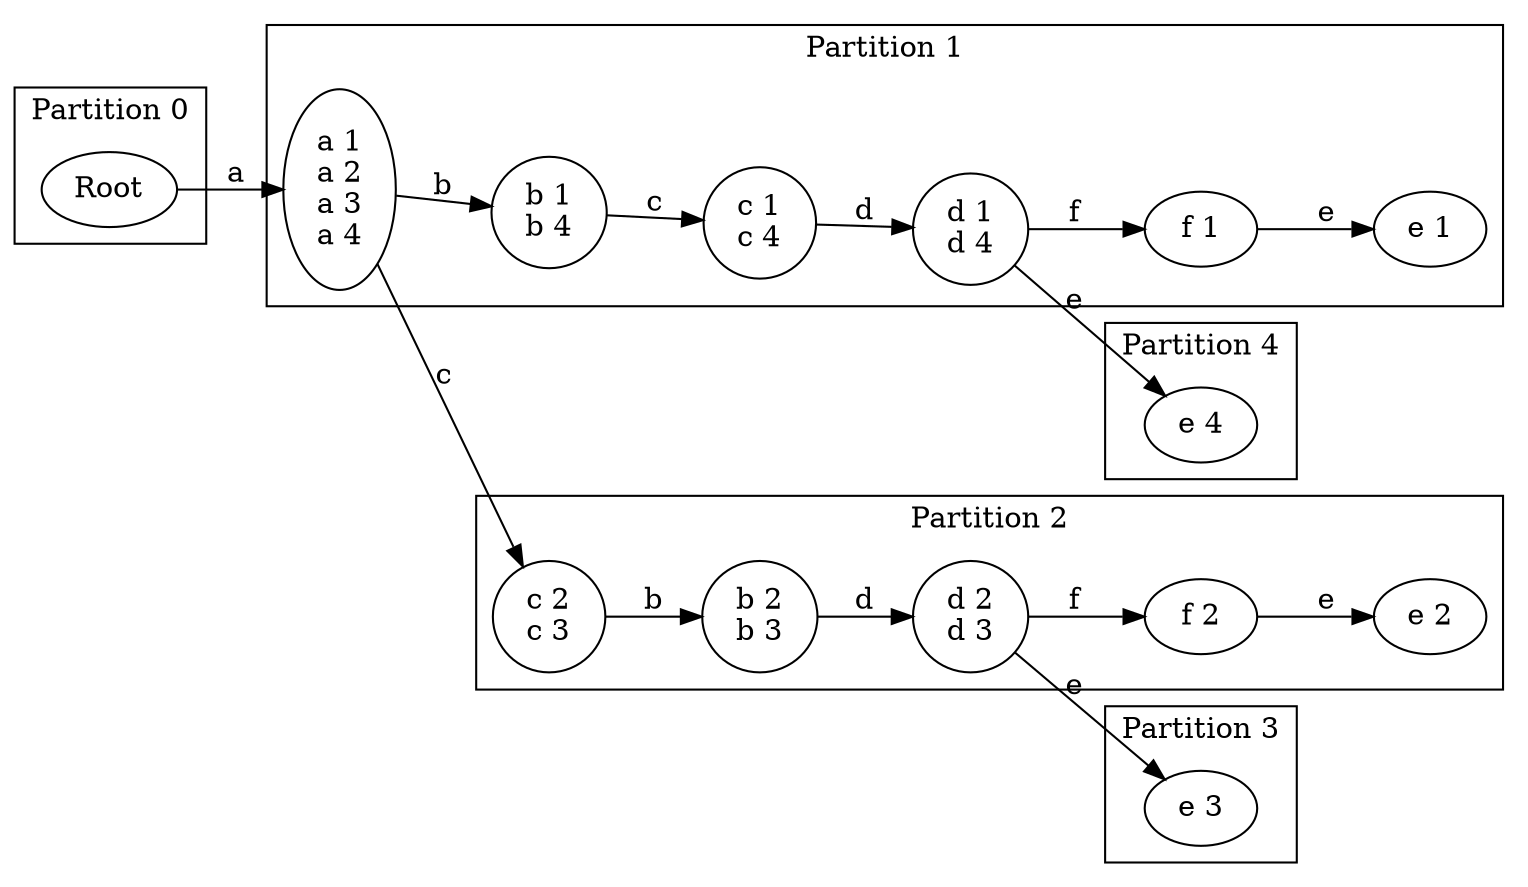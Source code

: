 digraph EPA {
    rankdir=LR;
    // states (nodes)
    "-955356007" [label="Root"];
    "448734952" [label="a 1\na 2\na 3\na 4"];
    "1025881722" [label="b 1\nb 4"];
    "1737562409" [label="c 1\nc 4"];
    "-1970140069" [label="d 1\nd 4"];
    "-944799893" [label="f 1"];
    "775974490" [label="e 1"];
    "-944799894" [label="e 4"];
    "1025881723" [label="c 2\nc 3"];
    "1737562439" [label="b 2\nb 3"];
    "-1970139139" [label="d 2\nd 3"];
    "-944771063" [label="f 2"];
    "776868220" [label="e 2"];
    "-944771064" [label="e 3"];
    // transitions
    "-955356007" -> "448734952" [label="a"];
    "448734952" -> "1025881722" [label="b"];
    "448734952" -> "1025881723" [label="c"];
    "1025881722" -> "1737562409" [label="c"];
    "1737562409" -> "-1970140069" [label="d"];
    "-1970140069" -> "-944799893" [label="f"];
    "-1970140069" -> "-944799894" [label="e"];
    "-944799893" -> "775974490" [label="e"];
    "1025881723" -> "1737562439" [label="b"];
    "1737562439" -> "-1970139139" [label="d"];
    "-1970139139" -> "-944771063" [label="f"];
    "-1970139139" -> "-944771064" [label="e"];
    "-944771063" -> "776868220" [label="e"];
    // partitions
    subgraph cluster_partition0 {
        label = "Partition 0";
        color=black;
        "-955356007"
    }
    subgraph cluster_partition1 {
        label = "Partition 1";
        color=black;
        "448734952"
        "1025881722"
        "1737562409"
        "-1970140069"
        "-944799893"
        "775974490"
    }
    subgraph cluster_partition4 {
        label = "Partition 4";
        color=black;
        "-944799894"
    }
    subgraph cluster_partition2 {
        label = "Partition 2";
        color=black;
        "1025881723"
        "1737562439"
        "-1970139139"
        "-944771063"
        "776868220"
    }
    subgraph cluster_partition3 {
        label = "Partition 3";
        color=black;
        "-944771064"
    }
}

